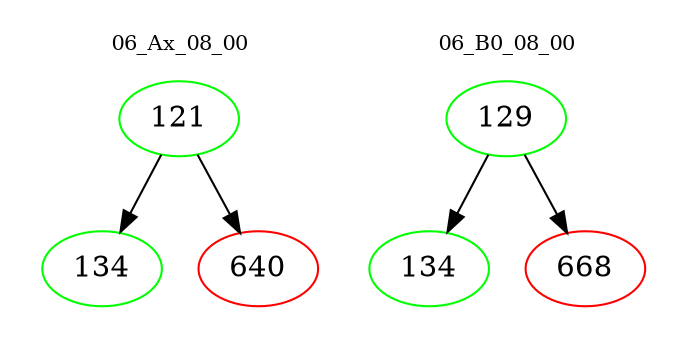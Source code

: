 digraph{
subgraph cluster_0 {
color = white
label = "06_Ax_08_00";
fontsize=10;
T0_121 [label="121", color="green"]
T0_121 -> T0_134 [color="black"]
T0_134 [label="134", color="green"]
T0_121 -> T0_640 [color="black"]
T0_640 [label="640", color="red"]
}
subgraph cluster_1 {
color = white
label = "06_B0_08_00";
fontsize=10;
T1_129 [label="129", color="green"]
T1_129 -> T1_134 [color="black"]
T1_134 [label="134", color="green"]
T1_129 -> T1_668 [color="black"]
T1_668 [label="668", color="red"]
}
}

